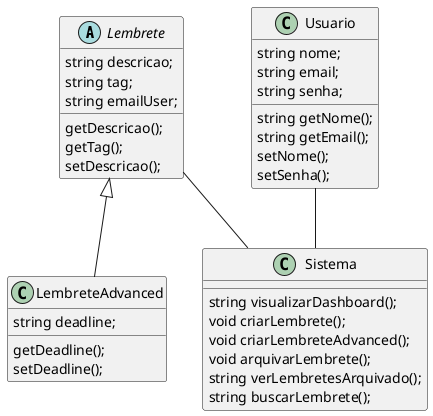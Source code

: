 @startuml

abstract class Lembrete{
    string descricao;
    string tag;
    string emailUser;


    getDescricao();
    getTag();
    setDescricao();
}

class LembreteAdvanced extends Lembrete{
    string deadline;

    getDeadline();
    setDeadline();
}

class Usuario{
    string nome;
    string email;
    string senha;

    string getNome();
    string getEmail();
    setNome();
    setSenha();
}

class Sistema{
    string visualizarDashboard();
    void criarLembrete();
    void criarLembreteAdvanced();
    void arquivarLembrete();
    string verLembretesArquivado();
    string buscarLembrete();
    }
Lembrete -- Sistema
Usuario -- Sistema



@enduml
